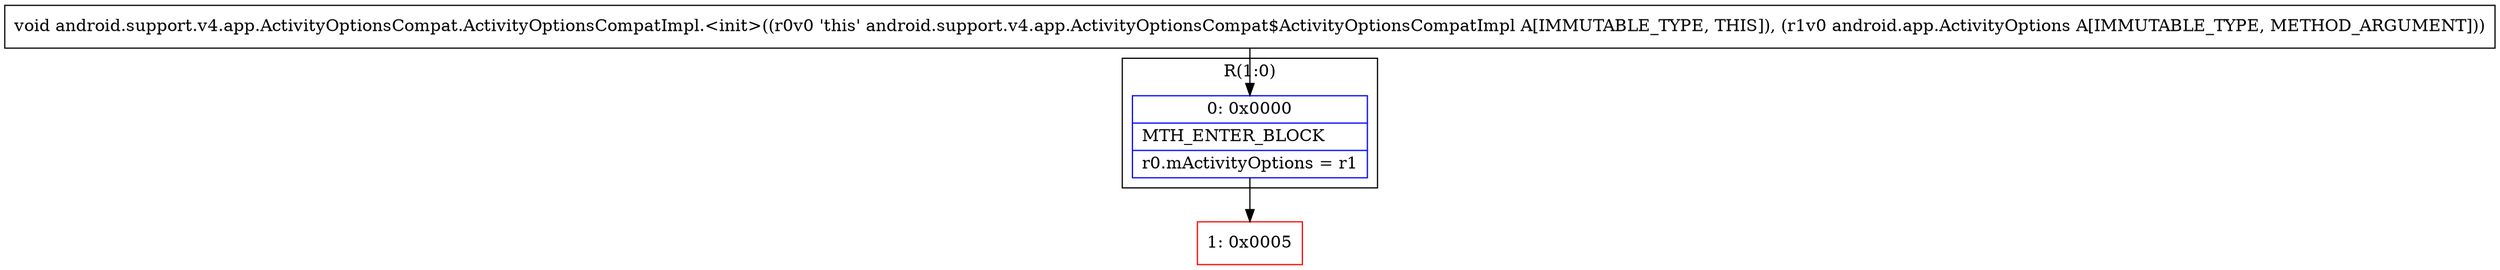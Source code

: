 digraph "CFG forandroid.support.v4.app.ActivityOptionsCompat.ActivityOptionsCompatImpl.\<init\>(Landroid\/app\/ActivityOptions;)V" {
subgraph cluster_Region_477959794 {
label = "R(1:0)";
node [shape=record,color=blue];
Node_0 [shape=record,label="{0\:\ 0x0000|MTH_ENTER_BLOCK\l|r0.mActivityOptions = r1\l}"];
}
Node_1 [shape=record,color=red,label="{1\:\ 0x0005}"];
MethodNode[shape=record,label="{void android.support.v4.app.ActivityOptionsCompat.ActivityOptionsCompatImpl.\<init\>((r0v0 'this' android.support.v4.app.ActivityOptionsCompat$ActivityOptionsCompatImpl A[IMMUTABLE_TYPE, THIS]), (r1v0 android.app.ActivityOptions A[IMMUTABLE_TYPE, METHOD_ARGUMENT])) }"];
MethodNode -> Node_0;
Node_0 -> Node_1;
}

